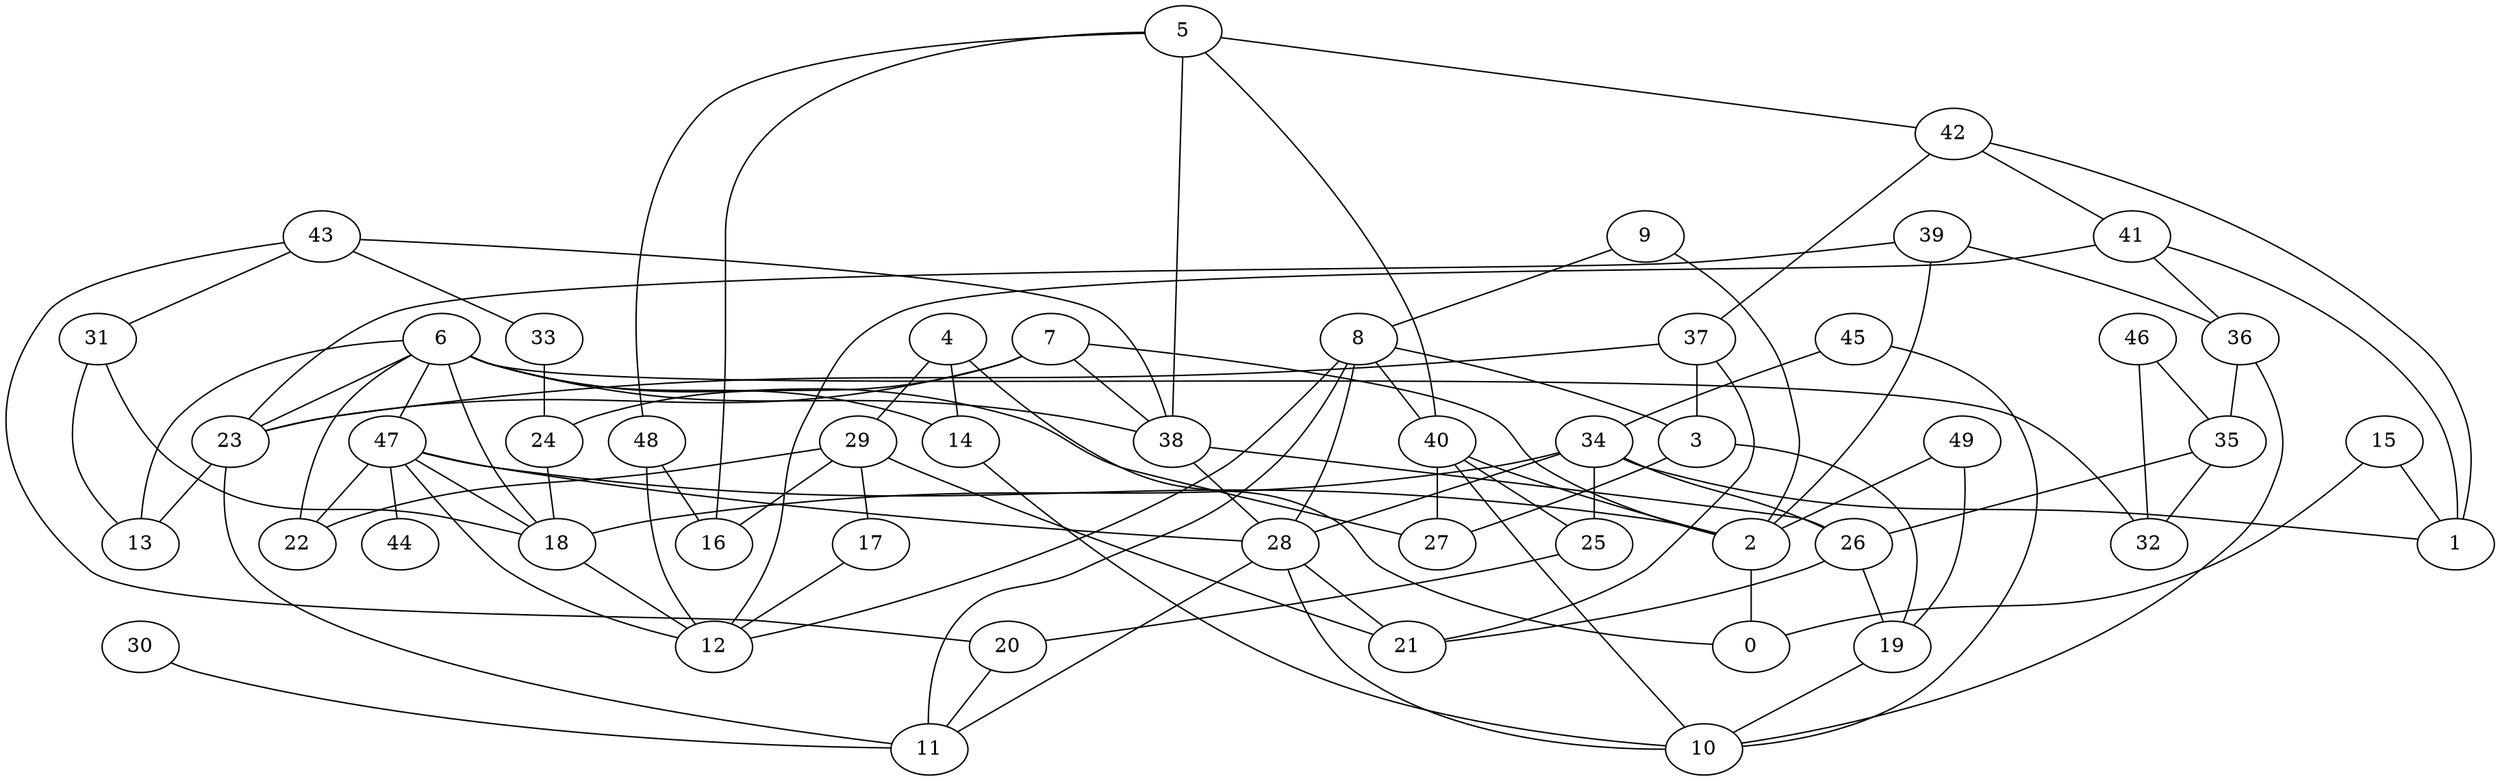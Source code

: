 digraph GG_graph {

subgraph G_graph {
edge [color = black]
"31" -> "13" [dir = none]
"4" -> "29" [dir = none]
"33" -> "24" [dir = none]
"29" -> "17" [dir = none]
"15" -> "1" [dir = none]
"15" -> "0" [dir = none]
"43" -> "38" [dir = none]
"25" -> "20" [dir = none]
"2" -> "0" [dir = none]
"37" -> "3" [dir = none]
"37" -> "21" [dir = none]
"37" -> "23" [dir = none]
"39" -> "2" [dir = none]
"48" -> "12" [dir = none]
"47" -> "44" [dir = none]
"47" -> "12" [dir = none]
"47" -> "18" [dir = none]
"28" -> "10" [dir = none]
"28" -> "11" [dir = none]
"46" -> "35" [dir = none]
"46" -> "32" [dir = none]
"17" -> "12" [dir = none]
"38" -> "26" [dir = none]
"38" -> "28" [dir = none]
"45" -> "34" [dir = none]
"30" -> "11" [dir = none]
"6" -> "13" [dir = none]
"6" -> "27" [dir = none]
"6" -> "14" [dir = none]
"6" -> "38" [dir = none]
"6" -> "32" [dir = none]
"6" -> "18" [dir = none]
"6" -> "22" [dir = none]
"6" -> "23" [dir = none]
"9" -> "8" [dir = none]
"9" -> "2" [dir = none]
"7" -> "24" [dir = none]
"7" -> "2" [dir = none]
"7" -> "23" [dir = none]
"49" -> "19" [dir = none]
"49" -> "2" [dir = none]
"42" -> "41" [dir = none]
"5" -> "16" [dir = none]
"5" -> "40" [dir = none]
"5" -> "42" [dir = none]
"5" -> "38" [dir = none]
"20" -> "11" [dir = none]
"34" -> "28" [dir = none]
"36" -> "10" [dir = none]
"41" -> "36" [dir = none]
"40" -> "27" [dir = none]
"6" -> "47" [dir = none]
"40" -> "2" [dir = none]
"29" -> "16" [dir = none]
"41" -> "12" [dir = none]
"29" -> "22" [dir = none]
"5" -> "48" [dir = none]
"29" -> "21" [dir = none]
"7" -> "38" [dir = none]
"3" -> "19" [dir = none]
"40" -> "10" [dir = none]
"31" -> "18" [dir = none]
"41" -> "1" [dir = none]
"19" -> "10" [dir = none]
"47" -> "28" [dir = none]
"4" -> "14" [dir = none]
"18" -> "12" [dir = none]
"35" -> "32" [dir = none]
"14" -> "10" [dir = none]
"8" -> "3" [dir = none]
"35" -> "26" [dir = none]
"45" -> "10" [dir = none]
"43" -> "20" [dir = none]
"34" -> "26" [dir = none]
"34" -> "25" [dir = none]
"23" -> "11" [dir = none]
"42" -> "1" [dir = none]
"23" -> "13" [dir = none]
"3" -> "27" [dir = none]
"43" -> "31" [dir = none]
"34" -> "18" [dir = none]
"24" -> "18" [dir = none]
"39" -> "23" [dir = none]
"8" -> "40" [dir = none]
"48" -> "16" [dir = none]
"47" -> "2" [dir = none]
"26" -> "21" [dir = none]
"40" -> "25" [dir = none]
"8" -> "11" [dir = none]
"8" -> "12" [dir = none]
"4" -> "0" [dir = none]
"43" -> "33" [dir = none]
"26" -> "19" [dir = none]
"36" -> "35" [dir = none]
"39" -> "36" [dir = none]
"34" -> "1" [dir = none]
"28" -> "21" [dir = none]
"8" -> "28" [dir = none]
"42" -> "37" [dir = none]
"47" -> "22" [dir = none]
}

}
